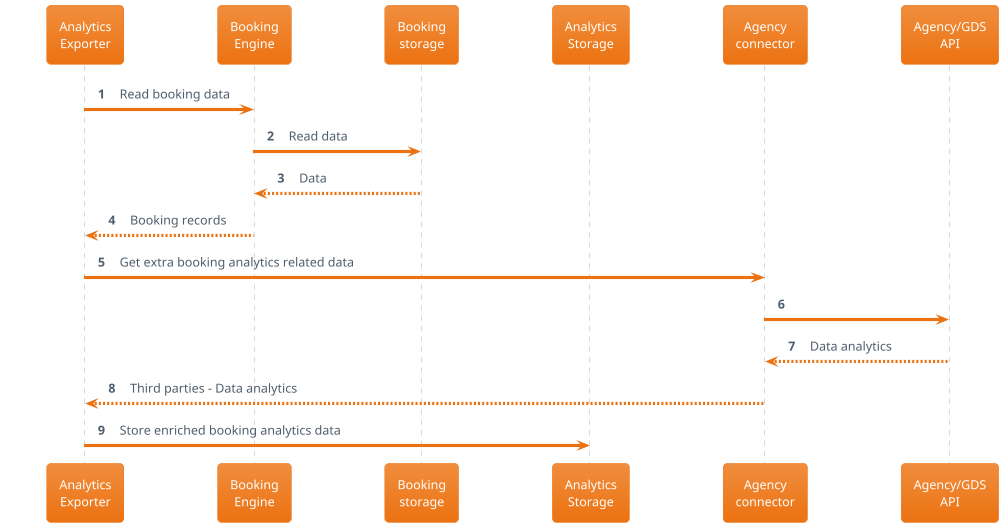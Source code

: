 @startuml analytics_storage
!theme aws-orange

skinparam BackgroundColor white
skinparam actorstyle awesome
autonumber 1

'participant "Mail\npoller" as mail_poller
'participant "Mail\nlistener" as mail_listener
'participant "Mail\nfilterer" as mail_filterer
'participant "Booking\ntracker" as booking_tracker
'participant "Notifier" as notifier
'participant "GDS\nconnector" as gds_connector
'participant "Sharer" as sharer
'participant "Social Media\nconnector" as social_connector
'participant "Help\nGateway" as help_gateway
'participant "Data\nExporter" as data_exporter
'participant "Web" as web


participant "Analytics\nExporter" as analytics_exporter
participant "Booking\nEngine" as booking_engine
participant "Booking\nstorage" as booking_storage
participant "Analytics\nStorage" as analytics_storage
participant "Agency\nconnector" as agency_connector
participant "Agency/GDS\nAPI" as agency

analytics_exporter -> booking_engine: Read booking data
booking_engine -> booking_storage: Read data
return Data
booking_engine --> analytics_exporter: Booking records
analytics_exporter -> agency_connector: Get extra booking analytics related data
agency_connector -> agency
return Data analytics
agency_connector --> analytics_exporter: Third parties - Data analytics
analytics_exporter -> analytics_storage: Store enriched booking analytics data

@enduml
